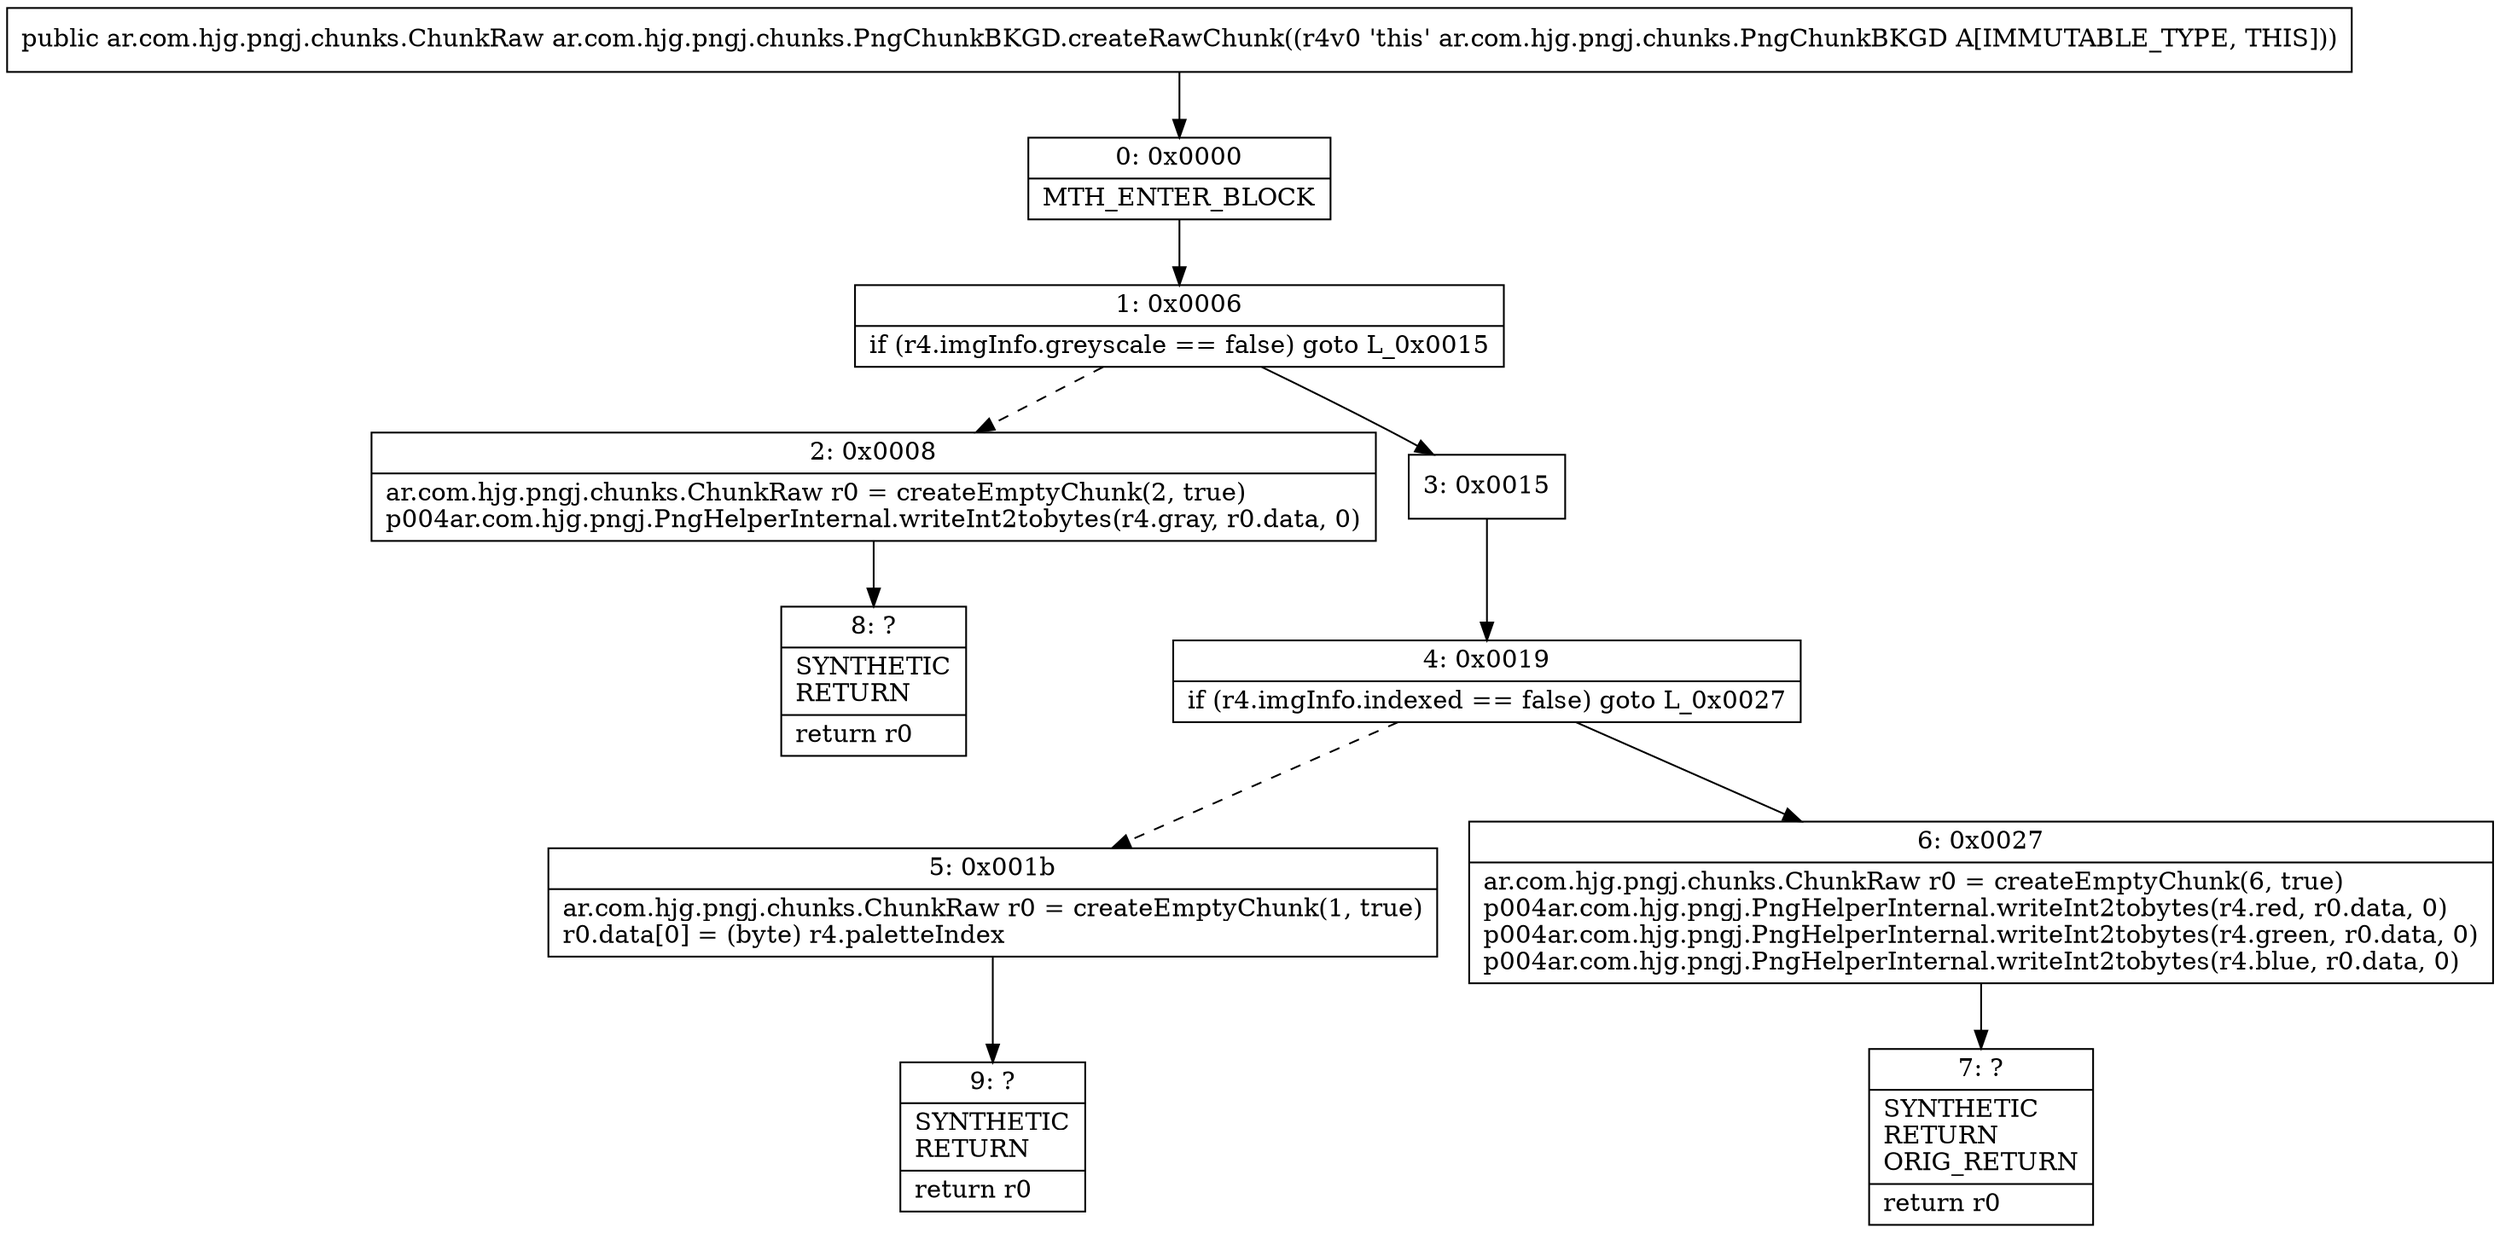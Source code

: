 digraph "CFG forar.com.hjg.pngj.chunks.PngChunkBKGD.createRawChunk()Lar\/com\/hjg\/pngj\/chunks\/ChunkRaw;" {
Node_0 [shape=record,label="{0\:\ 0x0000|MTH_ENTER_BLOCK\l}"];
Node_1 [shape=record,label="{1\:\ 0x0006|if (r4.imgInfo.greyscale == false) goto L_0x0015\l}"];
Node_2 [shape=record,label="{2\:\ 0x0008|ar.com.hjg.pngj.chunks.ChunkRaw r0 = createEmptyChunk(2, true)\lp004ar.com.hjg.pngj.PngHelperInternal.writeInt2tobytes(r4.gray, r0.data, 0)\l}"];
Node_3 [shape=record,label="{3\:\ 0x0015}"];
Node_4 [shape=record,label="{4\:\ 0x0019|if (r4.imgInfo.indexed == false) goto L_0x0027\l}"];
Node_5 [shape=record,label="{5\:\ 0x001b|ar.com.hjg.pngj.chunks.ChunkRaw r0 = createEmptyChunk(1, true)\lr0.data[0] = (byte) r4.paletteIndex\l}"];
Node_6 [shape=record,label="{6\:\ 0x0027|ar.com.hjg.pngj.chunks.ChunkRaw r0 = createEmptyChunk(6, true)\lp004ar.com.hjg.pngj.PngHelperInternal.writeInt2tobytes(r4.red, r0.data, 0)\lp004ar.com.hjg.pngj.PngHelperInternal.writeInt2tobytes(r4.green, r0.data, 0)\lp004ar.com.hjg.pngj.PngHelperInternal.writeInt2tobytes(r4.blue, r0.data, 0)\l}"];
Node_7 [shape=record,label="{7\:\ ?|SYNTHETIC\lRETURN\lORIG_RETURN\l|return r0\l}"];
Node_8 [shape=record,label="{8\:\ ?|SYNTHETIC\lRETURN\l|return r0\l}"];
Node_9 [shape=record,label="{9\:\ ?|SYNTHETIC\lRETURN\l|return r0\l}"];
MethodNode[shape=record,label="{public ar.com.hjg.pngj.chunks.ChunkRaw ar.com.hjg.pngj.chunks.PngChunkBKGD.createRawChunk((r4v0 'this' ar.com.hjg.pngj.chunks.PngChunkBKGD A[IMMUTABLE_TYPE, THIS])) }"];
MethodNode -> Node_0;
Node_0 -> Node_1;
Node_1 -> Node_2[style=dashed];
Node_1 -> Node_3;
Node_2 -> Node_8;
Node_3 -> Node_4;
Node_4 -> Node_5[style=dashed];
Node_4 -> Node_6;
Node_5 -> Node_9;
Node_6 -> Node_7;
}

